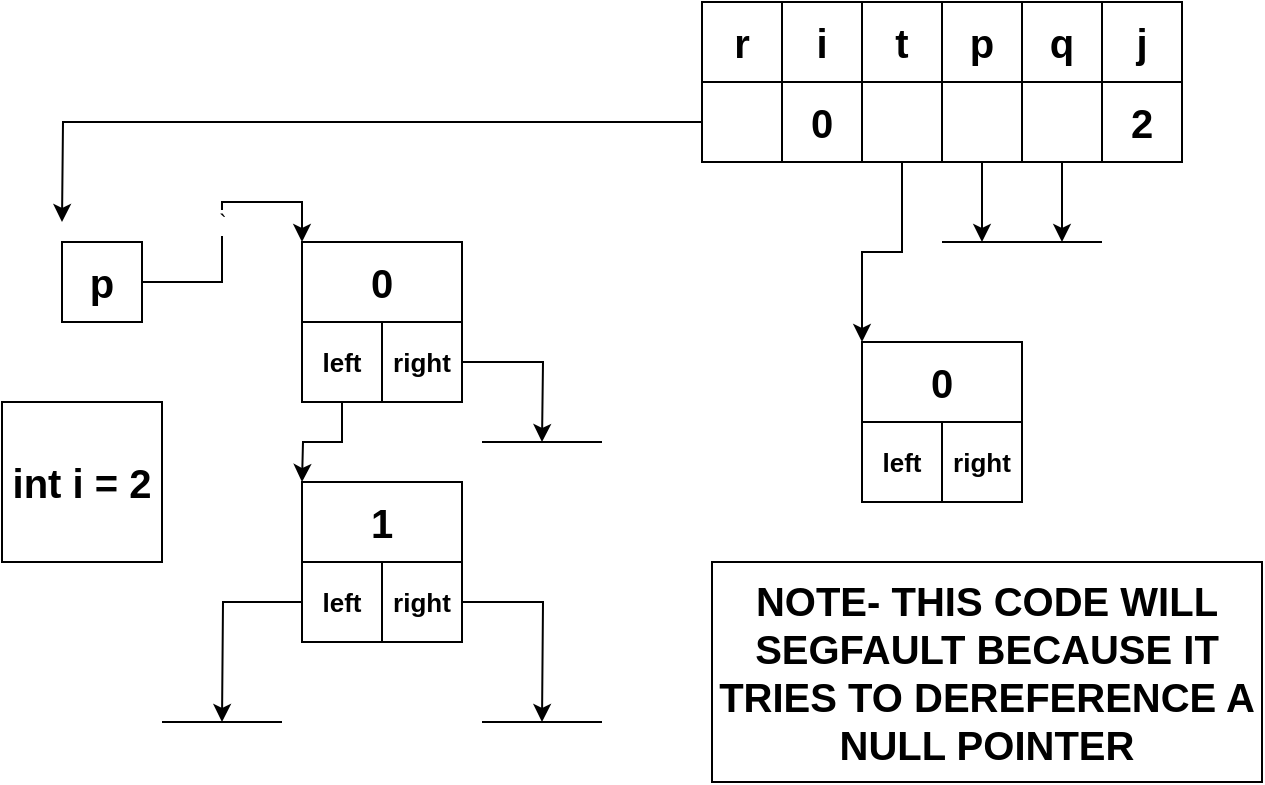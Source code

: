 <mxfile version="24.7.7">
  <diagram name="Page-1" id="_MrSU4HXDRAcZIaYhf6t">
    <mxGraphModel dx="794" dy="458" grid="1" gridSize="10" guides="1" tooltips="1" connect="1" arrows="1" fold="1" page="1" pageScale="1" pageWidth="850" pageHeight="1100" math="0" shadow="0">
      <root>
        <mxCell id="0" />
        <mxCell id="1" parent="0" />
        <mxCell id="xGYagt261xtawh2tjkWc-1" value="int i = 2" style="whiteSpace=wrap;html=1;aspect=fixed;fontSize=20;fontStyle=1" vertex="1" parent="1">
          <mxGeometry x="10" y="240" width="80" height="80" as="geometry" />
        </mxCell>
        <mxCell id="xGYagt261xtawh2tjkWc-11" value="`" style="edgeStyle=orthogonalEdgeStyle;rounded=0;orthogonalLoop=1;jettySize=auto;html=1;entryX=0;entryY=0;entryDx=0;entryDy=0;" edge="1" parent="1" source="xGYagt261xtawh2tjkWc-2" target="xGYagt261xtawh2tjkWc-4">
          <mxGeometry relative="1" as="geometry" />
        </mxCell>
        <mxCell id="xGYagt261xtawh2tjkWc-2" value="p" style="whiteSpace=wrap;html=1;aspect=fixed;fontSize=20;fontStyle=1" vertex="1" parent="1">
          <mxGeometry x="40" y="160" width="40" height="40" as="geometry" />
        </mxCell>
        <mxCell id="xGYagt261xtawh2tjkWc-4" value="0" style="rounded=0;whiteSpace=wrap;html=1;fontSize=20;fontStyle=1" vertex="1" parent="1">
          <mxGeometry x="160" y="160" width="80" height="40" as="geometry" />
        </mxCell>
        <mxCell id="xGYagt261xtawh2tjkWc-12" style="edgeStyle=orthogonalEdgeStyle;rounded=0;orthogonalLoop=1;jettySize=auto;html=1;" edge="1" parent="1" source="xGYagt261xtawh2tjkWc-5">
          <mxGeometry relative="1" as="geometry">
            <mxPoint x="160" y="280" as="targetPoint" />
          </mxGeometry>
        </mxCell>
        <mxCell id="xGYagt261xtawh2tjkWc-5" value="left" style="whiteSpace=wrap;html=1;aspect=fixed;fontSize=13;fontStyle=1" vertex="1" parent="1">
          <mxGeometry x="160" y="200" width="40" height="40" as="geometry" />
        </mxCell>
        <mxCell id="xGYagt261xtawh2tjkWc-26" style="edgeStyle=orthogonalEdgeStyle;rounded=0;orthogonalLoop=1;jettySize=auto;html=1;" edge="1" parent="1" source="xGYagt261xtawh2tjkWc-6">
          <mxGeometry relative="1" as="geometry">
            <mxPoint x="280" y="260" as="targetPoint" />
          </mxGeometry>
        </mxCell>
        <mxCell id="xGYagt261xtawh2tjkWc-6" value="right" style="whiteSpace=wrap;html=1;aspect=fixed;fontSize=13;fontStyle=1" vertex="1" parent="1">
          <mxGeometry x="200" y="200" width="40" height="40" as="geometry" />
        </mxCell>
        <mxCell id="xGYagt261xtawh2tjkWc-7" value="1" style="rounded=0;whiteSpace=wrap;html=1;fontSize=20;fontStyle=1" vertex="1" parent="1">
          <mxGeometry x="160" y="280" width="80" height="40" as="geometry" />
        </mxCell>
        <mxCell id="xGYagt261xtawh2tjkWc-28" style="edgeStyle=orthogonalEdgeStyle;rounded=0;orthogonalLoop=1;jettySize=auto;html=1;" edge="1" parent="1" source="xGYagt261xtawh2tjkWc-8">
          <mxGeometry relative="1" as="geometry">
            <mxPoint x="120" y="400" as="targetPoint" />
          </mxGeometry>
        </mxCell>
        <mxCell id="xGYagt261xtawh2tjkWc-8" value="left" style="whiteSpace=wrap;html=1;aspect=fixed;fontSize=13;fontStyle=1" vertex="1" parent="1">
          <mxGeometry x="160" y="320" width="40" height="40" as="geometry" />
        </mxCell>
        <mxCell id="xGYagt261xtawh2tjkWc-27" style="edgeStyle=orthogonalEdgeStyle;rounded=0;orthogonalLoop=1;jettySize=auto;html=1;" edge="1" parent="1" source="xGYagt261xtawh2tjkWc-9">
          <mxGeometry relative="1" as="geometry">
            <mxPoint x="280" y="400" as="targetPoint" />
          </mxGeometry>
        </mxCell>
        <mxCell id="xGYagt261xtawh2tjkWc-9" value="right" style="whiteSpace=wrap;html=1;aspect=fixed;fontSize=13;fontStyle=1" vertex="1" parent="1">
          <mxGeometry x="200" y="320" width="40" height="40" as="geometry" />
        </mxCell>
        <mxCell id="xGYagt261xtawh2tjkWc-14" value="r" style="whiteSpace=wrap;html=1;aspect=fixed;fontSize=20;fontStyle=1" vertex="1" parent="1">
          <mxGeometry x="360" y="40" width="40" height="40" as="geometry" />
        </mxCell>
        <mxCell id="xGYagt261xtawh2tjkWc-15" value="i" style="whiteSpace=wrap;html=1;aspect=fixed;fontSize=20;fontStyle=1" vertex="1" parent="1">
          <mxGeometry x="400" y="40" width="40" height="40" as="geometry" />
        </mxCell>
        <mxCell id="xGYagt261xtawh2tjkWc-16" value="t" style="whiteSpace=wrap;html=1;aspect=fixed;fontSize=20;fontStyle=1" vertex="1" parent="1">
          <mxGeometry x="440" y="40" width="40" height="40" as="geometry" />
        </mxCell>
        <mxCell id="xGYagt261xtawh2tjkWc-17" value="p" style="whiteSpace=wrap;html=1;aspect=fixed;fontSize=20;fontStyle=1" vertex="1" parent="1">
          <mxGeometry x="480" y="40" width="40" height="40" as="geometry" />
        </mxCell>
        <mxCell id="xGYagt261xtawh2tjkWc-18" value="q" style="whiteSpace=wrap;html=1;aspect=fixed;fontSize=20;fontStyle=1" vertex="1" parent="1">
          <mxGeometry x="520" y="40" width="40" height="40" as="geometry" />
        </mxCell>
        <mxCell id="xGYagt261xtawh2tjkWc-19" value="j" style="whiteSpace=wrap;html=1;aspect=fixed;fontSize=20;fontStyle=1" vertex="1" parent="1">
          <mxGeometry x="560" y="40" width="40" height="40" as="geometry" />
        </mxCell>
        <mxCell id="xGYagt261xtawh2tjkWc-38" style="edgeStyle=orthogonalEdgeStyle;rounded=0;orthogonalLoop=1;jettySize=auto;html=1;" edge="1" parent="1" source="xGYagt261xtawh2tjkWc-20">
          <mxGeometry relative="1" as="geometry">
            <mxPoint x="40" y="150" as="targetPoint" />
          </mxGeometry>
        </mxCell>
        <mxCell id="xGYagt261xtawh2tjkWc-20" value="" style="whiteSpace=wrap;html=1;aspect=fixed;" vertex="1" parent="1">
          <mxGeometry x="360" y="80" width="40" height="40" as="geometry" />
        </mxCell>
        <mxCell id="xGYagt261xtawh2tjkWc-21" value="0" style="whiteSpace=wrap;html=1;aspect=fixed;fontSize=20;fontStyle=1" vertex="1" parent="1">
          <mxGeometry x="400" y="80" width="40" height="40" as="geometry" />
        </mxCell>
        <mxCell id="xGYagt261xtawh2tjkWc-36" style="edgeStyle=orthogonalEdgeStyle;rounded=0;orthogonalLoop=1;jettySize=auto;html=1;entryX=0;entryY=0;entryDx=0;entryDy=0;" edge="1" parent="1" source="xGYagt261xtawh2tjkWc-22" target="xGYagt261xtawh2tjkWc-33">
          <mxGeometry relative="1" as="geometry" />
        </mxCell>
        <mxCell id="xGYagt261xtawh2tjkWc-22" value="" style="whiteSpace=wrap;html=1;aspect=fixed;" vertex="1" parent="1">
          <mxGeometry x="440" y="80" width="40" height="40" as="geometry" />
        </mxCell>
        <mxCell id="xGYagt261xtawh2tjkWc-39" style="edgeStyle=orthogonalEdgeStyle;rounded=0;orthogonalLoop=1;jettySize=auto;html=1;" edge="1" parent="1" source="xGYagt261xtawh2tjkWc-23">
          <mxGeometry relative="1" as="geometry">
            <mxPoint x="500" y="160" as="targetPoint" />
          </mxGeometry>
        </mxCell>
        <mxCell id="xGYagt261xtawh2tjkWc-23" value="" style="whiteSpace=wrap;html=1;aspect=fixed;" vertex="1" parent="1">
          <mxGeometry x="480" y="80" width="40" height="40" as="geometry" />
        </mxCell>
        <mxCell id="xGYagt261xtawh2tjkWc-41" style="edgeStyle=orthogonalEdgeStyle;rounded=0;orthogonalLoop=1;jettySize=auto;html=1;" edge="1" parent="1" source="xGYagt261xtawh2tjkWc-24">
          <mxGeometry relative="1" as="geometry">
            <mxPoint x="540" y="160" as="targetPoint" />
          </mxGeometry>
        </mxCell>
        <mxCell id="xGYagt261xtawh2tjkWc-24" value="" style="whiteSpace=wrap;html=1;aspect=fixed;" vertex="1" parent="1">
          <mxGeometry x="520" y="80" width="40" height="40" as="geometry" />
        </mxCell>
        <mxCell id="xGYagt261xtawh2tjkWc-25" value="2" style="whiteSpace=wrap;html=1;aspect=fixed;fontSize=20;fontStyle=1" vertex="1" parent="1">
          <mxGeometry x="560" y="80" width="40" height="40" as="geometry" />
        </mxCell>
        <mxCell id="xGYagt261xtawh2tjkWc-30" value="" style="endArrow=none;html=1;rounded=0;" edge="1" parent="1">
          <mxGeometry width="50" height="50" relative="1" as="geometry">
            <mxPoint x="250" y="260" as="sourcePoint" />
            <mxPoint x="310" y="260" as="targetPoint" />
          </mxGeometry>
        </mxCell>
        <mxCell id="xGYagt261xtawh2tjkWc-31" value="" style="endArrow=none;html=1;rounded=0;" edge="1" parent="1">
          <mxGeometry width="50" height="50" relative="1" as="geometry">
            <mxPoint x="250" y="400" as="sourcePoint" />
            <mxPoint x="310" y="400" as="targetPoint" />
          </mxGeometry>
        </mxCell>
        <mxCell id="xGYagt261xtawh2tjkWc-32" value="" style="endArrow=none;html=1;rounded=0;" edge="1" parent="1">
          <mxGeometry width="50" height="50" relative="1" as="geometry">
            <mxPoint x="90" y="400" as="sourcePoint" />
            <mxPoint x="150" y="400" as="targetPoint" />
          </mxGeometry>
        </mxCell>
        <mxCell id="xGYagt261xtawh2tjkWc-33" value="0" style="rounded=0;whiteSpace=wrap;html=1;fontSize=20;fontStyle=1" vertex="1" parent="1">
          <mxGeometry x="440" y="210" width="80" height="40" as="geometry" />
        </mxCell>
        <mxCell id="xGYagt261xtawh2tjkWc-34" value="left" style="whiteSpace=wrap;html=1;aspect=fixed;fontSize=13;fontStyle=1" vertex="1" parent="1">
          <mxGeometry x="440" y="250" width="40" height="40" as="geometry" />
        </mxCell>
        <mxCell id="xGYagt261xtawh2tjkWc-35" value="right" style="whiteSpace=wrap;html=1;aspect=fixed;fontSize=13;fontStyle=1" vertex="1" parent="1">
          <mxGeometry x="480" y="250" width="40" height="40" as="geometry" />
        </mxCell>
        <mxCell id="xGYagt261xtawh2tjkWc-42" value="" style="endArrow=none;html=1;rounded=0;" edge="1" parent="1">
          <mxGeometry width="50" height="50" relative="1" as="geometry">
            <mxPoint x="480" y="160" as="sourcePoint" />
            <mxPoint x="520" y="160" as="targetPoint" />
          </mxGeometry>
        </mxCell>
        <mxCell id="xGYagt261xtawh2tjkWc-43" value="" style="endArrow=none;html=1;rounded=0;" edge="1" parent="1">
          <mxGeometry width="50" height="50" relative="1" as="geometry">
            <mxPoint x="520" y="160" as="sourcePoint" />
            <mxPoint x="560" y="160" as="targetPoint" />
          </mxGeometry>
        </mxCell>
        <mxCell id="xGYagt261xtawh2tjkWc-45" value="NOTE- THIS CODE WILL SEGFAULT BECAUSE IT TRIES TO DEREFERENCE A NULL POINTER" style="rounded=0;whiteSpace=wrap;html=1;fontSize=20;fontStyle=1" vertex="1" parent="1">
          <mxGeometry x="365" y="320" width="275" height="110" as="geometry" />
        </mxCell>
      </root>
    </mxGraphModel>
  </diagram>
</mxfile>
